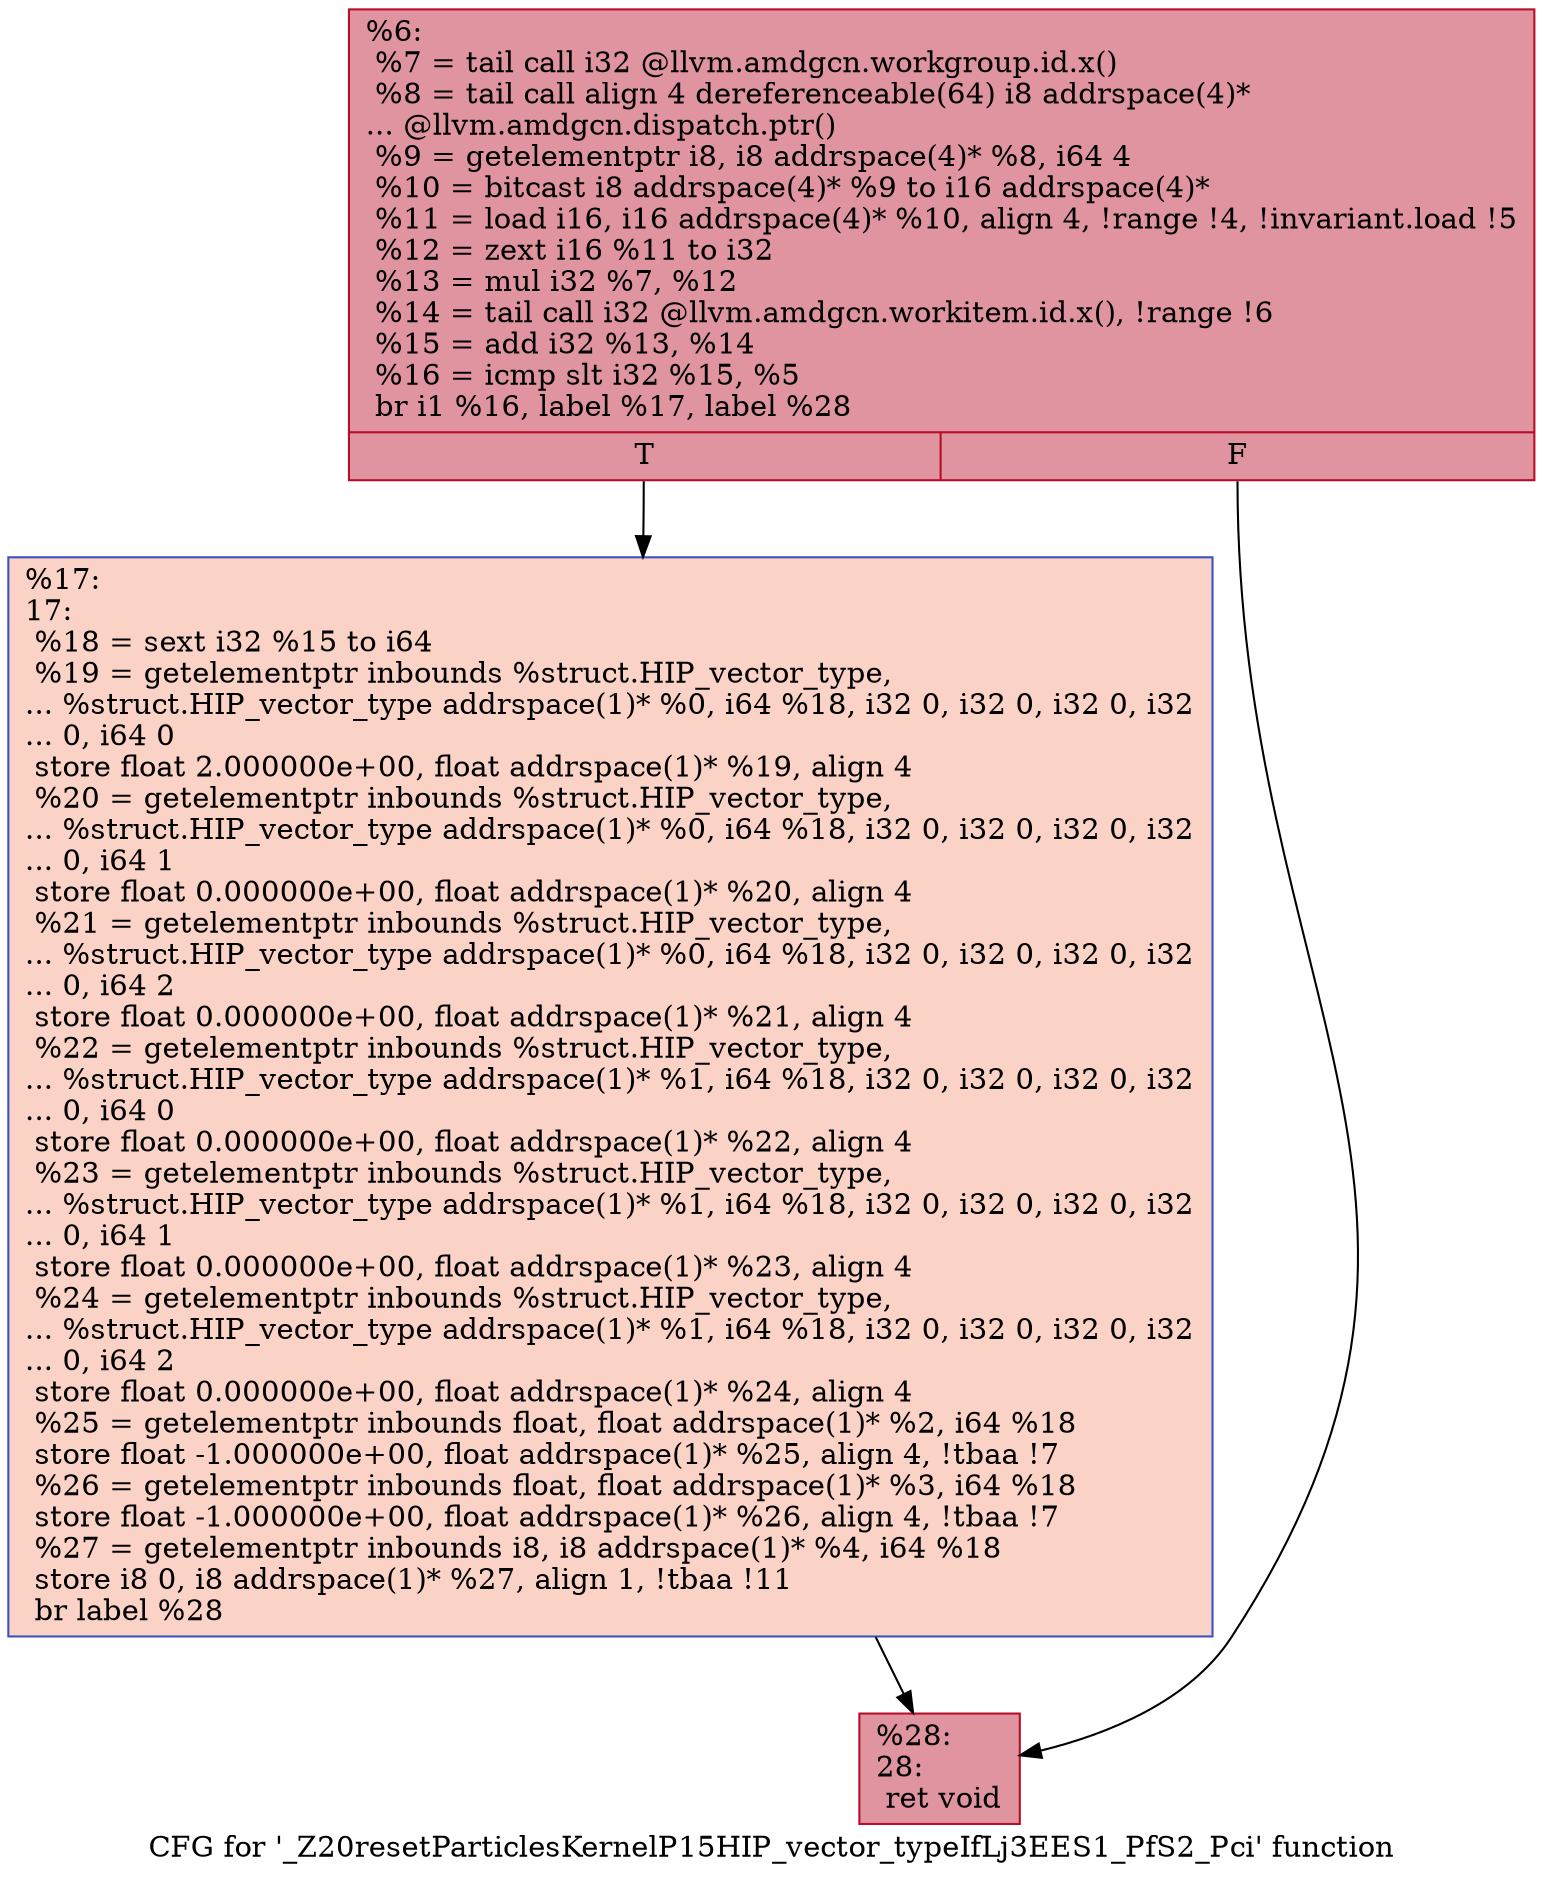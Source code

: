 digraph "CFG for '_Z20resetParticlesKernelP15HIP_vector_typeIfLj3EES1_PfS2_Pci' function" {
	label="CFG for '_Z20resetParticlesKernelP15HIP_vector_typeIfLj3EES1_PfS2_Pci' function";

	Node0x6349170 [shape=record,color="#b70d28ff", style=filled, fillcolor="#b70d2870",label="{%6:\l  %7 = tail call i32 @llvm.amdgcn.workgroup.id.x()\l  %8 = tail call align 4 dereferenceable(64) i8 addrspace(4)*\l... @llvm.amdgcn.dispatch.ptr()\l  %9 = getelementptr i8, i8 addrspace(4)* %8, i64 4\l  %10 = bitcast i8 addrspace(4)* %9 to i16 addrspace(4)*\l  %11 = load i16, i16 addrspace(4)* %10, align 4, !range !4, !invariant.load !5\l  %12 = zext i16 %11 to i32\l  %13 = mul i32 %7, %12\l  %14 = tail call i32 @llvm.amdgcn.workitem.id.x(), !range !6\l  %15 = add i32 %13, %14\l  %16 = icmp slt i32 %15, %5\l  br i1 %16, label %17, label %28\l|{<s0>T|<s1>F}}"];
	Node0x6349170:s0 -> Node0x6349550;
	Node0x6349170:s1 -> Node0x634b080;
	Node0x6349550 [shape=record,color="#3d50c3ff", style=filled, fillcolor="#f59c7d70",label="{%17:\l17:                                               \l  %18 = sext i32 %15 to i64\l  %19 = getelementptr inbounds %struct.HIP_vector_type,\l... %struct.HIP_vector_type addrspace(1)* %0, i64 %18, i32 0, i32 0, i32 0, i32\l... 0, i64 0\l  store float 2.000000e+00, float addrspace(1)* %19, align 4\l  %20 = getelementptr inbounds %struct.HIP_vector_type,\l... %struct.HIP_vector_type addrspace(1)* %0, i64 %18, i32 0, i32 0, i32 0, i32\l... 0, i64 1\l  store float 0.000000e+00, float addrspace(1)* %20, align 4\l  %21 = getelementptr inbounds %struct.HIP_vector_type,\l... %struct.HIP_vector_type addrspace(1)* %0, i64 %18, i32 0, i32 0, i32 0, i32\l... 0, i64 2\l  store float 0.000000e+00, float addrspace(1)* %21, align 4\l  %22 = getelementptr inbounds %struct.HIP_vector_type,\l... %struct.HIP_vector_type addrspace(1)* %1, i64 %18, i32 0, i32 0, i32 0, i32\l... 0, i64 0\l  store float 0.000000e+00, float addrspace(1)* %22, align 4\l  %23 = getelementptr inbounds %struct.HIP_vector_type,\l... %struct.HIP_vector_type addrspace(1)* %1, i64 %18, i32 0, i32 0, i32 0, i32\l... 0, i64 1\l  store float 0.000000e+00, float addrspace(1)* %23, align 4\l  %24 = getelementptr inbounds %struct.HIP_vector_type,\l... %struct.HIP_vector_type addrspace(1)* %1, i64 %18, i32 0, i32 0, i32 0, i32\l... 0, i64 2\l  store float 0.000000e+00, float addrspace(1)* %24, align 4\l  %25 = getelementptr inbounds float, float addrspace(1)* %2, i64 %18\l  store float -1.000000e+00, float addrspace(1)* %25, align 4, !tbaa !7\l  %26 = getelementptr inbounds float, float addrspace(1)* %3, i64 %18\l  store float -1.000000e+00, float addrspace(1)* %26, align 4, !tbaa !7\l  %27 = getelementptr inbounds i8, i8 addrspace(1)* %4, i64 %18\l  store i8 0, i8 addrspace(1)* %27, align 1, !tbaa !11\l  br label %28\l}"];
	Node0x6349550 -> Node0x634b080;
	Node0x634b080 [shape=record,color="#b70d28ff", style=filled, fillcolor="#b70d2870",label="{%28:\l28:                                               \l  ret void\l}"];
}
